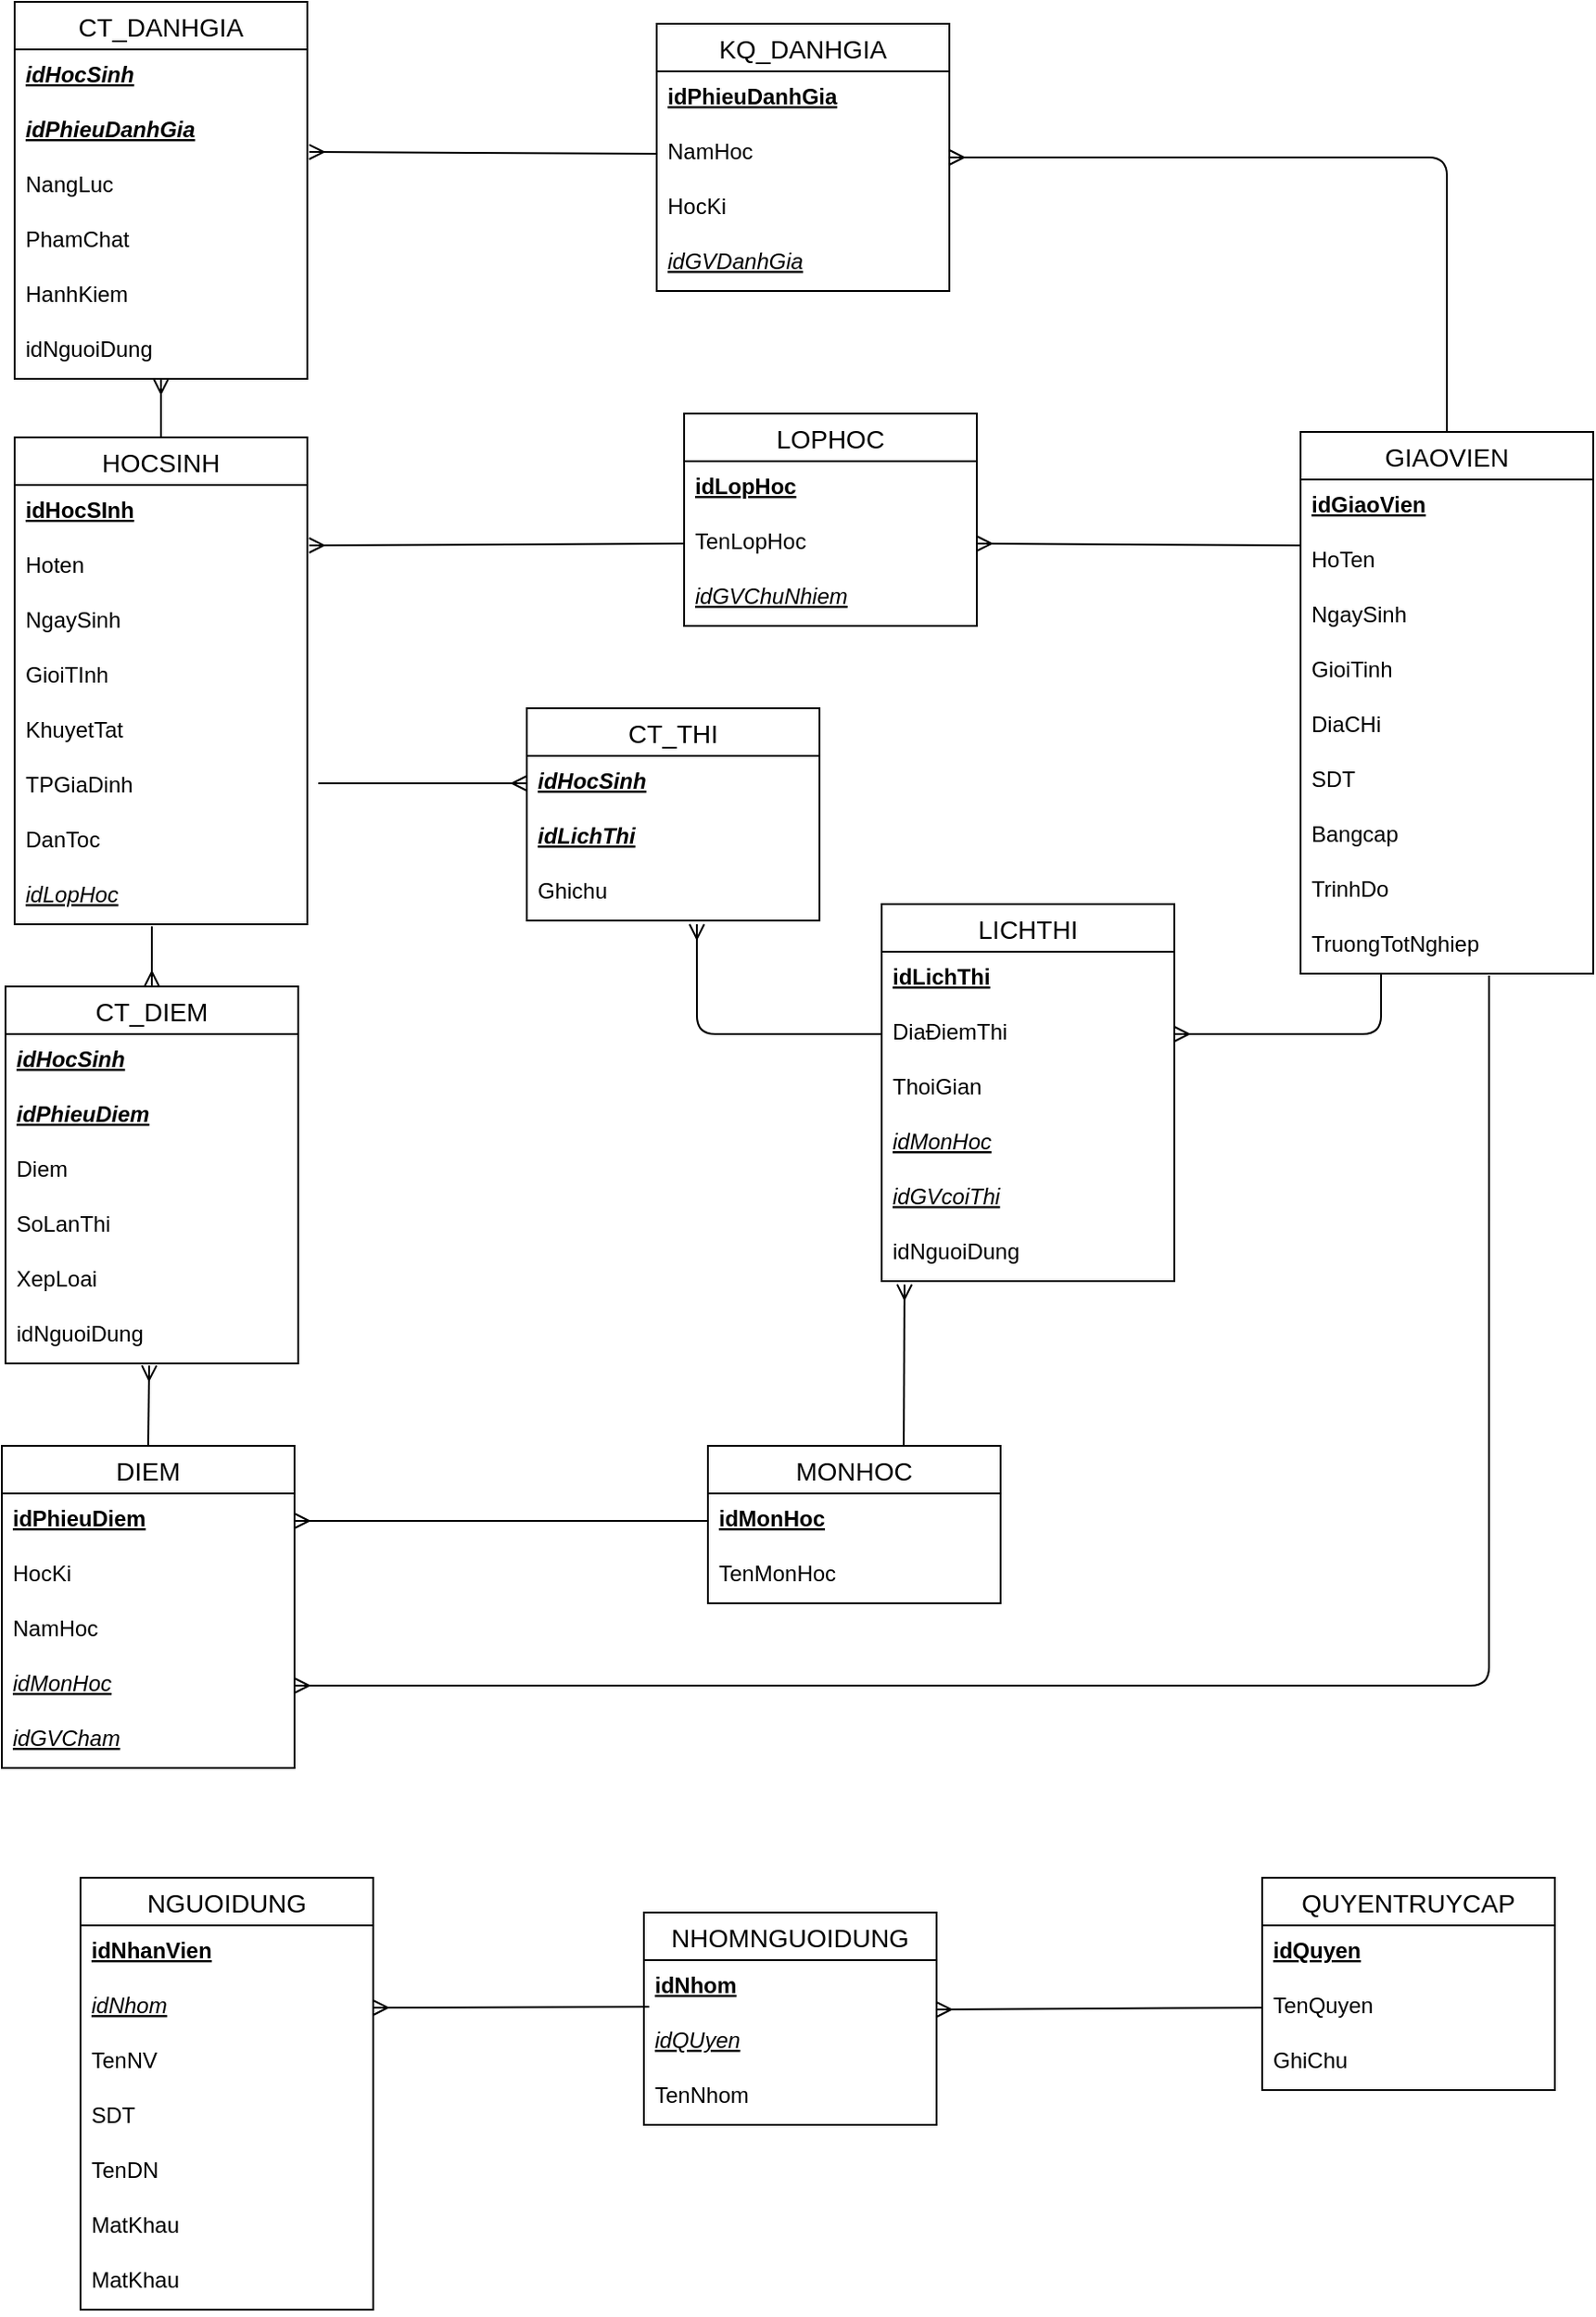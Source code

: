 <mxfile version="14.6.9" type="github">
  <diagram id="Y_9sGmnjUwK3PNuPOUKg" name="Page-1">
    <mxGraphModel dx="968" dy="539" grid="0" gridSize="10" guides="1" tooltips="1" connect="1" arrows="1" fold="1" page="1" pageScale="1" pageWidth="1100" pageHeight="1700" background="#ffffff" math="0" shadow="0">
      <root>
        <mxCell id="0" />
        <mxCell id="1" parent="0" />
        <mxCell id="aPo73RIebEHa1gepbamj-1" value="HOCSINH" style="swimlane;fontStyle=0;childLayout=stackLayout;horizontal=1;startSize=26;horizontalStack=0;resizeParent=1;resizeParentMax=0;resizeLast=0;collapsible=1;marginBottom=0;align=center;fontSize=14;" parent="1" vertex="1">
          <mxGeometry x="121" y="299" width="160" height="266" as="geometry" />
        </mxCell>
        <mxCell id="aPo73RIebEHa1gepbamj-2" value="idHocSInh" style="text;strokeColor=none;fillColor=none;spacingLeft=4;spacingRight=4;overflow=hidden;rotatable=0;points=[[0,0.5],[1,0.5]];portConstraint=eastwest;fontSize=12;fontStyle=5" parent="aPo73RIebEHa1gepbamj-1" vertex="1">
          <mxGeometry y="26" width="160" height="30" as="geometry" />
        </mxCell>
        <mxCell id="aPo73RIebEHa1gepbamj-3" value="Hoten" style="text;strokeColor=none;fillColor=none;spacingLeft=4;spacingRight=4;overflow=hidden;rotatable=0;points=[[0,0.5],[1,0.5]];portConstraint=eastwest;fontSize=12;" parent="aPo73RIebEHa1gepbamj-1" vertex="1">
          <mxGeometry y="56" width="160" height="30" as="geometry" />
        </mxCell>
        <mxCell id="aPo73RIebEHa1gepbamj-4" value="NgaySinh" style="text;strokeColor=none;fillColor=none;spacingLeft=4;spacingRight=4;overflow=hidden;rotatable=0;points=[[0,0.5],[1,0.5]];portConstraint=eastwest;fontSize=12;" parent="aPo73RIebEHa1gepbamj-1" vertex="1">
          <mxGeometry y="86" width="160" height="30" as="geometry" />
        </mxCell>
        <mxCell id="aPo73RIebEHa1gepbamj-5" value="GioiTInh" style="text;strokeColor=none;fillColor=none;spacingLeft=4;spacingRight=4;overflow=hidden;rotatable=0;points=[[0,0.5],[1,0.5]];portConstraint=eastwest;fontSize=12;" parent="aPo73RIebEHa1gepbamj-1" vertex="1">
          <mxGeometry y="116" width="160" height="30" as="geometry" />
        </mxCell>
        <mxCell id="aPo73RIebEHa1gepbamj-6" value="KhuyetTat" style="text;strokeColor=none;fillColor=none;spacingLeft=4;spacingRight=4;overflow=hidden;rotatable=0;points=[[0,0.5],[1,0.5]];portConstraint=eastwest;fontSize=12;" parent="aPo73RIebEHa1gepbamj-1" vertex="1">
          <mxGeometry y="146" width="160" height="30" as="geometry" />
        </mxCell>
        <mxCell id="aPo73RIebEHa1gepbamj-7" value="TPGiaDinh" style="text;strokeColor=none;fillColor=none;spacingLeft=4;spacingRight=4;overflow=hidden;rotatable=0;points=[[0,0.5],[1,0.5]];portConstraint=eastwest;fontSize=12;" parent="aPo73RIebEHa1gepbamj-1" vertex="1">
          <mxGeometry y="176" width="160" height="30" as="geometry" />
        </mxCell>
        <mxCell id="aPo73RIebEHa1gepbamj-8" value="DanToc" style="text;strokeColor=none;fillColor=none;spacingLeft=4;spacingRight=4;overflow=hidden;rotatable=0;points=[[0,0.5],[1,0.5]];portConstraint=eastwest;fontSize=12;" parent="aPo73RIebEHa1gepbamj-1" vertex="1">
          <mxGeometry y="206" width="160" height="30" as="geometry" />
        </mxCell>
        <mxCell id="aPo73RIebEHa1gepbamj-9" value="idLopHoc" style="text;strokeColor=none;fillColor=none;spacingLeft=4;spacingRight=4;overflow=hidden;rotatable=0;points=[[0,0.5],[1,0.5]];portConstraint=eastwest;fontSize=12;fontStyle=6" parent="aPo73RIebEHa1gepbamj-1" vertex="1">
          <mxGeometry y="236" width="160" height="30" as="geometry" />
        </mxCell>
        <mxCell id="aPo73RIebEHa1gepbamj-10" value="GIAOVIEN" style="swimlane;fontStyle=0;childLayout=stackLayout;horizontal=1;startSize=26;horizontalStack=0;resizeParent=1;resizeParentMax=0;resizeLast=0;collapsible=1;marginBottom=0;align=center;fontSize=14;" parent="1" vertex="1">
          <mxGeometry x="824" y="296" width="160" height="296" as="geometry" />
        </mxCell>
        <mxCell id="aPo73RIebEHa1gepbamj-11" value="idGiaoVien" style="text;strokeColor=none;fillColor=none;spacingLeft=4;spacingRight=4;overflow=hidden;rotatable=0;points=[[0,0.5],[1,0.5]];portConstraint=eastwest;fontSize=12;fontStyle=5" parent="aPo73RIebEHa1gepbamj-10" vertex="1">
          <mxGeometry y="26" width="160" height="30" as="geometry" />
        </mxCell>
        <mxCell id="aPo73RIebEHa1gepbamj-12" value="HoTen" style="text;strokeColor=none;fillColor=none;spacingLeft=4;spacingRight=4;overflow=hidden;rotatable=0;points=[[0,0.5],[1,0.5]];portConstraint=eastwest;fontSize=12;" parent="aPo73RIebEHa1gepbamj-10" vertex="1">
          <mxGeometry y="56" width="160" height="30" as="geometry" />
        </mxCell>
        <mxCell id="aPo73RIebEHa1gepbamj-13" value="NgaySinh" style="text;strokeColor=none;fillColor=none;spacingLeft=4;spacingRight=4;overflow=hidden;rotatable=0;points=[[0,0.5],[1,0.5]];portConstraint=eastwest;fontSize=12;" parent="aPo73RIebEHa1gepbamj-10" vertex="1">
          <mxGeometry y="86" width="160" height="30" as="geometry" />
        </mxCell>
        <mxCell id="aPo73RIebEHa1gepbamj-14" value="GioiTinh" style="text;strokeColor=none;fillColor=none;spacingLeft=4;spacingRight=4;overflow=hidden;rotatable=0;points=[[0,0.5],[1,0.5]];portConstraint=eastwest;fontSize=12;" parent="aPo73RIebEHa1gepbamj-10" vertex="1">
          <mxGeometry y="116" width="160" height="30" as="geometry" />
        </mxCell>
        <mxCell id="aPo73RIebEHa1gepbamj-15" value="DiaCHi" style="text;strokeColor=none;fillColor=none;spacingLeft=4;spacingRight=4;overflow=hidden;rotatable=0;points=[[0,0.5],[1,0.5]];portConstraint=eastwest;fontSize=12;" parent="aPo73RIebEHa1gepbamj-10" vertex="1">
          <mxGeometry y="146" width="160" height="30" as="geometry" />
        </mxCell>
        <mxCell id="aPo73RIebEHa1gepbamj-16" value="SDT" style="text;strokeColor=none;fillColor=none;spacingLeft=4;spacingRight=4;overflow=hidden;rotatable=0;points=[[0,0.5],[1,0.5]];portConstraint=eastwest;fontSize=12;" parent="aPo73RIebEHa1gepbamj-10" vertex="1">
          <mxGeometry y="176" width="160" height="30" as="geometry" />
        </mxCell>
        <mxCell id="aPo73RIebEHa1gepbamj-17" value="Bangcap" style="text;strokeColor=none;fillColor=none;spacingLeft=4;spacingRight=4;overflow=hidden;rotatable=0;points=[[0,0.5],[1,0.5]];portConstraint=eastwest;fontSize=12;" parent="aPo73RIebEHa1gepbamj-10" vertex="1">
          <mxGeometry y="206" width="160" height="30" as="geometry" />
        </mxCell>
        <mxCell id="aPo73RIebEHa1gepbamj-18" value="TrinhDo" style="text;strokeColor=none;fillColor=none;spacingLeft=4;spacingRight=4;overflow=hidden;rotatable=0;points=[[0,0.5],[1,0.5]];portConstraint=eastwest;fontSize=12;" parent="aPo73RIebEHa1gepbamj-10" vertex="1">
          <mxGeometry y="236" width="160" height="30" as="geometry" />
        </mxCell>
        <mxCell id="aPo73RIebEHa1gepbamj-19" value="TruongTotNghiep" style="text;strokeColor=none;fillColor=none;spacingLeft=4;spacingRight=4;overflow=hidden;rotatable=0;points=[[0,0.5],[1,0.5]];portConstraint=eastwest;fontSize=12;" parent="aPo73RIebEHa1gepbamj-10" vertex="1">
          <mxGeometry y="266" width="160" height="30" as="geometry" />
        </mxCell>
        <mxCell id="aPo73RIebEHa1gepbamj-20" value="LOPHOC" style="swimlane;fontStyle=0;childLayout=stackLayout;horizontal=1;startSize=26;horizontalStack=0;resizeParent=1;resizeParentMax=0;resizeLast=0;collapsible=1;marginBottom=0;align=center;fontSize=14;" parent="1" vertex="1">
          <mxGeometry x="487" y="286" width="160" height="116" as="geometry" />
        </mxCell>
        <mxCell id="aPo73RIebEHa1gepbamj-21" value="idLopHoc" style="text;strokeColor=none;fillColor=none;spacingLeft=4;spacingRight=4;overflow=hidden;rotatable=0;points=[[0,0.5],[1,0.5]];portConstraint=eastwest;fontSize=12;fontStyle=5" parent="aPo73RIebEHa1gepbamj-20" vertex="1">
          <mxGeometry y="26" width="160" height="30" as="geometry" />
        </mxCell>
        <mxCell id="aPo73RIebEHa1gepbamj-22" value="TenLopHoc" style="text;strokeColor=none;fillColor=none;spacingLeft=4;spacingRight=4;overflow=hidden;rotatable=0;points=[[0,0.5],[1,0.5]];portConstraint=eastwest;fontSize=12;" parent="aPo73RIebEHa1gepbamj-20" vertex="1">
          <mxGeometry y="56" width="160" height="30" as="geometry" />
        </mxCell>
        <mxCell id="aPo73RIebEHa1gepbamj-23" value="idGVChuNhiem" style="text;strokeColor=none;fillColor=none;spacingLeft=4;spacingRight=4;overflow=hidden;rotatable=0;points=[[0,0.5],[1,0.5]];portConstraint=eastwest;fontSize=12;fontStyle=6" parent="aPo73RIebEHa1gepbamj-20" vertex="1">
          <mxGeometry y="86" width="160" height="30" as="geometry" />
        </mxCell>
        <mxCell id="aPo73RIebEHa1gepbamj-24" value="MONHOC" style="swimlane;fontStyle=0;childLayout=stackLayout;horizontal=1;startSize=26;horizontalStack=0;resizeParent=1;resizeParentMax=0;resizeLast=0;collapsible=1;marginBottom=0;align=center;fontSize=14;" parent="1" vertex="1">
          <mxGeometry x="500" y="850" width="160" height="86" as="geometry" />
        </mxCell>
        <mxCell id="aPo73RIebEHa1gepbamj-25" value="idMonHoc" style="text;strokeColor=none;fillColor=none;spacingLeft=4;spacingRight=4;overflow=hidden;rotatable=0;points=[[0,0.5],[1,0.5]];portConstraint=eastwest;fontSize=12;fontStyle=5" parent="aPo73RIebEHa1gepbamj-24" vertex="1">
          <mxGeometry y="26" width="160" height="30" as="geometry" />
        </mxCell>
        <mxCell id="aPo73RIebEHa1gepbamj-26" value="TenMonHoc" style="text;strokeColor=none;fillColor=none;spacingLeft=4;spacingRight=4;overflow=hidden;rotatable=0;points=[[0,0.5],[1,0.5]];portConstraint=eastwest;fontSize=12;" parent="aPo73RIebEHa1gepbamj-24" vertex="1">
          <mxGeometry y="56" width="160" height="30" as="geometry" />
        </mxCell>
        <mxCell id="aPo73RIebEHa1gepbamj-27" value="LICHTHI" style="swimlane;fontStyle=0;childLayout=stackLayout;horizontal=1;startSize=26;horizontalStack=0;resizeParent=1;resizeParentMax=0;resizeLast=0;collapsible=1;marginBottom=0;align=center;fontSize=14;" parent="1" vertex="1">
          <mxGeometry x="595" y="554" width="160" height="206" as="geometry" />
        </mxCell>
        <mxCell id="aPo73RIebEHa1gepbamj-28" value="idLichThi" style="text;strokeColor=none;fillColor=none;spacingLeft=4;spacingRight=4;overflow=hidden;rotatable=0;points=[[0,0.5],[1,0.5]];portConstraint=eastwest;fontSize=12;fontStyle=5" parent="aPo73RIebEHa1gepbamj-27" vertex="1">
          <mxGeometry y="26" width="160" height="30" as="geometry" />
        </mxCell>
        <mxCell id="aPo73RIebEHa1gepbamj-29" value="DiaĐiemThi" style="text;strokeColor=none;fillColor=none;spacingLeft=4;spacingRight=4;overflow=hidden;rotatable=0;points=[[0,0.5],[1,0.5]];portConstraint=eastwest;fontSize=12;" parent="aPo73RIebEHa1gepbamj-27" vertex="1">
          <mxGeometry y="56" width="160" height="30" as="geometry" />
        </mxCell>
        <mxCell id="aPo73RIebEHa1gepbamj-30" value="ThoiGian" style="text;strokeColor=none;fillColor=none;spacingLeft=4;spacingRight=4;overflow=hidden;rotatable=0;points=[[0,0.5],[1,0.5]];portConstraint=eastwest;fontSize=12;" parent="aPo73RIebEHa1gepbamj-27" vertex="1">
          <mxGeometry y="86" width="160" height="30" as="geometry" />
        </mxCell>
        <mxCell id="aPo73RIebEHa1gepbamj-31" value="idMonHoc" style="text;strokeColor=none;fillColor=none;spacingLeft=4;spacingRight=4;overflow=hidden;rotatable=0;points=[[0,0.5],[1,0.5]];portConstraint=eastwest;fontSize=12;fontStyle=6" parent="aPo73RIebEHa1gepbamj-27" vertex="1">
          <mxGeometry y="116" width="160" height="30" as="geometry" />
        </mxCell>
        <mxCell id="zuZpVV2pVl9KCHaXkLN--3" value="idGVcoiThi" style="text;strokeColor=none;fillColor=none;spacingLeft=4;spacingRight=4;overflow=hidden;rotatable=0;points=[[0,0.5],[1,0.5]];portConstraint=eastwest;fontSize=12;fontStyle=6" parent="aPo73RIebEHa1gepbamj-27" vertex="1">
          <mxGeometry y="146" width="160" height="30" as="geometry" />
        </mxCell>
        <mxCell id="l4fPTAsZwV-GQ7E2Iz2A-3" value="idNguoiDung" style="text;strokeColor=none;fillColor=none;spacingLeft=4;spacingRight=4;overflow=hidden;rotatable=0;points=[[0,0.5],[1,0.5]];portConstraint=eastwest;fontSize=12;" parent="aPo73RIebEHa1gepbamj-27" vertex="1">
          <mxGeometry y="176" width="160" height="30" as="geometry" />
        </mxCell>
        <mxCell id="aPo73RIebEHa1gepbamj-35" value="CT_THI" style="swimlane;fontStyle=0;childLayout=stackLayout;horizontal=1;startSize=26;horizontalStack=0;resizeParent=1;resizeParentMax=0;resizeLast=0;collapsible=1;marginBottom=0;align=center;fontSize=14;" parent="1" vertex="1">
          <mxGeometry x="401" y="447" width="160" height="116" as="geometry" />
        </mxCell>
        <mxCell id="aPo73RIebEHa1gepbamj-36" value="idHocSinh" style="text;strokeColor=none;fillColor=none;spacingLeft=4;spacingRight=4;overflow=hidden;rotatable=0;points=[[0,0.5],[1,0.5]];portConstraint=eastwest;fontSize=12;fontStyle=7" parent="aPo73RIebEHa1gepbamj-35" vertex="1">
          <mxGeometry y="26" width="160" height="30" as="geometry" />
        </mxCell>
        <mxCell id="aPo73RIebEHa1gepbamj-37" value="idLichThi" style="text;strokeColor=none;fillColor=none;spacingLeft=4;spacingRight=4;overflow=hidden;rotatable=0;points=[[0,0.5],[1,0.5]];portConstraint=eastwest;fontSize=12;fontStyle=7" parent="aPo73RIebEHa1gepbamj-35" vertex="1">
          <mxGeometry y="56" width="160" height="30" as="geometry" />
        </mxCell>
        <mxCell id="zuZpVV2pVl9KCHaXkLN--1" value="Ghichu" style="text;strokeColor=none;fillColor=none;spacingLeft=4;spacingRight=4;overflow=hidden;rotatable=0;points=[[0,0.5],[1,0.5]];portConstraint=eastwest;fontSize=12;fontStyle=0" parent="aPo73RIebEHa1gepbamj-35" vertex="1">
          <mxGeometry y="86" width="160" height="30" as="geometry" />
        </mxCell>
        <mxCell id="aPo73RIebEHa1gepbamj-38" value="DIEM" style="swimlane;fontStyle=0;childLayout=stackLayout;horizontal=1;startSize=26;horizontalStack=0;resizeParent=1;resizeParentMax=0;resizeLast=0;collapsible=1;marginBottom=0;align=center;fontSize=14;" parent="1" vertex="1">
          <mxGeometry x="114" y="850" width="160" height="176" as="geometry" />
        </mxCell>
        <mxCell id="aPo73RIebEHa1gepbamj-39" value="idPhieuDiem" style="text;strokeColor=none;fillColor=none;spacingLeft=4;spacingRight=4;overflow=hidden;rotatable=0;points=[[0,0.5],[1,0.5]];portConstraint=eastwest;fontSize=12;fontStyle=5" parent="aPo73RIebEHa1gepbamj-38" vertex="1">
          <mxGeometry y="26" width="160" height="30" as="geometry" />
        </mxCell>
        <mxCell id="aPo73RIebEHa1gepbamj-40" value="HocKi" style="text;strokeColor=none;fillColor=none;spacingLeft=4;spacingRight=4;overflow=hidden;rotatable=0;points=[[0,0.5],[1,0.5]];portConstraint=eastwest;fontSize=12;" parent="aPo73RIebEHa1gepbamj-38" vertex="1">
          <mxGeometry y="56" width="160" height="30" as="geometry" />
        </mxCell>
        <mxCell id="aPo73RIebEHa1gepbamj-41" value="NamHoc" style="text;strokeColor=none;fillColor=none;spacingLeft=4;spacingRight=4;overflow=hidden;rotatable=0;points=[[0,0.5],[1,0.5]];portConstraint=eastwest;fontSize=12;" parent="aPo73RIebEHa1gepbamj-38" vertex="1">
          <mxGeometry y="86" width="160" height="30" as="geometry" />
        </mxCell>
        <mxCell id="aPo73RIebEHa1gepbamj-42" value="idMonHoc" style="text;strokeColor=none;fillColor=none;spacingLeft=4;spacingRight=4;overflow=hidden;rotatable=0;points=[[0,0.5],[1,0.5]];portConstraint=eastwest;fontSize=12;fontStyle=6" parent="aPo73RIebEHa1gepbamj-38" vertex="1">
          <mxGeometry y="116" width="160" height="30" as="geometry" />
        </mxCell>
        <mxCell id="aPo73RIebEHa1gepbamj-43" value="idGVCham" style="text;strokeColor=none;fillColor=none;spacingLeft=4;spacingRight=4;overflow=hidden;rotatable=0;points=[[0,0.5],[1,0.5]];portConstraint=eastwest;fontSize=12;fontStyle=6" parent="aPo73RIebEHa1gepbamj-38" vertex="1">
          <mxGeometry y="146" width="160" height="30" as="geometry" />
        </mxCell>
        <mxCell id="aPo73RIebEHa1gepbamj-44" value="CT_DIEM" style="swimlane;fontStyle=0;childLayout=stackLayout;horizontal=1;startSize=26;horizontalStack=0;resizeParent=1;resizeParentMax=0;resizeLast=0;collapsible=1;marginBottom=0;align=center;fontSize=14;" parent="1" vertex="1">
          <mxGeometry x="116" y="599" width="160" height="206" as="geometry" />
        </mxCell>
        <mxCell id="aPo73RIebEHa1gepbamj-45" value="idHocSinh" style="text;strokeColor=none;fillColor=none;spacingLeft=4;spacingRight=4;overflow=hidden;rotatable=0;points=[[0,0.5],[1,0.5]];portConstraint=eastwest;fontSize=12;fontStyle=7" parent="aPo73RIebEHa1gepbamj-44" vertex="1">
          <mxGeometry y="26" width="160" height="30" as="geometry" />
        </mxCell>
        <mxCell id="aPo73RIebEHa1gepbamj-46" value="idPhieuDiem" style="text;strokeColor=none;fillColor=none;spacingLeft=4;spacingRight=4;overflow=hidden;rotatable=0;points=[[0,0.5],[1,0.5]];portConstraint=eastwest;fontSize=12;fontStyle=7" parent="aPo73RIebEHa1gepbamj-44" vertex="1">
          <mxGeometry y="56" width="160" height="30" as="geometry" />
        </mxCell>
        <mxCell id="aPo73RIebEHa1gepbamj-47" value="Diem" style="text;strokeColor=none;fillColor=none;spacingLeft=4;spacingRight=4;overflow=hidden;rotatable=0;points=[[0,0.5],[1,0.5]];portConstraint=eastwest;fontSize=12;" parent="aPo73RIebEHa1gepbamj-44" vertex="1">
          <mxGeometry y="86" width="160" height="30" as="geometry" />
        </mxCell>
        <mxCell id="aPo73RIebEHa1gepbamj-48" value="SoLanThi" style="text;strokeColor=none;fillColor=none;spacingLeft=4;spacingRight=4;overflow=hidden;rotatable=0;points=[[0,0.5],[1,0.5]];portConstraint=eastwest;fontSize=12;" parent="aPo73RIebEHa1gepbamj-44" vertex="1">
          <mxGeometry y="116" width="160" height="30" as="geometry" />
        </mxCell>
        <mxCell id="Izz3kzebfLetBYgjtnLg-2" value="XepLoai" style="text;strokeColor=none;fillColor=none;spacingLeft=4;spacingRight=4;overflow=hidden;rotatable=0;points=[[0,0.5],[1,0.5]];portConstraint=eastwest;fontSize=12;" vertex="1" parent="aPo73RIebEHa1gepbamj-44">
          <mxGeometry y="146" width="160" height="30" as="geometry" />
        </mxCell>
        <mxCell id="l4fPTAsZwV-GQ7E2Iz2A-2" value="idNguoiDung" style="text;strokeColor=none;fillColor=none;spacingLeft=4;spacingRight=4;overflow=hidden;rotatable=0;points=[[0,0.5],[1,0.5]];portConstraint=eastwest;fontSize=12;" parent="aPo73RIebEHa1gepbamj-44" vertex="1">
          <mxGeometry y="176" width="160" height="30" as="geometry" />
        </mxCell>
        <mxCell id="aPo73RIebEHa1gepbamj-49" value="KQ_DANHGIA" style="swimlane;fontStyle=0;childLayout=stackLayout;horizontal=1;startSize=26;horizontalStack=0;resizeParent=1;resizeParentMax=0;resizeLast=0;collapsible=1;marginBottom=0;align=center;fontSize=14;" parent="1" vertex="1">
          <mxGeometry x="472" y="73" width="160" height="146" as="geometry" />
        </mxCell>
        <mxCell id="aPo73RIebEHa1gepbamj-50" value="idPhieuDanhGia" style="text;strokeColor=none;fillColor=none;spacingLeft=4;spacingRight=4;overflow=hidden;rotatable=0;points=[[0,0.5],[1,0.5]];portConstraint=eastwest;fontSize=12;fontStyle=5" parent="aPo73RIebEHa1gepbamj-49" vertex="1">
          <mxGeometry y="26" width="160" height="30" as="geometry" />
        </mxCell>
        <mxCell id="aPo73RIebEHa1gepbamj-51" value="NamHoc" style="text;strokeColor=none;fillColor=none;spacingLeft=4;spacingRight=4;overflow=hidden;rotatable=0;points=[[0,0.5],[1,0.5]];portConstraint=eastwest;fontSize=12;" parent="aPo73RIebEHa1gepbamj-49" vertex="1">
          <mxGeometry y="56" width="160" height="30" as="geometry" />
        </mxCell>
        <mxCell id="aPo73RIebEHa1gepbamj-52" value="HocKi" style="text;strokeColor=none;fillColor=none;spacingLeft=4;spacingRight=4;overflow=hidden;rotatable=0;points=[[0,0.5],[1,0.5]];portConstraint=eastwest;fontSize=12;" parent="aPo73RIebEHa1gepbamj-49" vertex="1">
          <mxGeometry y="86" width="160" height="30" as="geometry" />
        </mxCell>
        <mxCell id="aPo73RIebEHa1gepbamj-53" value="idGVDanhGia" style="text;strokeColor=none;fillColor=none;spacingLeft=4;spacingRight=4;overflow=hidden;rotatable=0;points=[[0,0.5],[1,0.5]];portConstraint=eastwest;fontSize=12;fontStyle=6" parent="aPo73RIebEHa1gepbamj-49" vertex="1">
          <mxGeometry y="116" width="160" height="30" as="geometry" />
        </mxCell>
        <mxCell id="aPo73RIebEHa1gepbamj-54" value="CT_DANHGIA" style="swimlane;fontStyle=0;childLayout=stackLayout;horizontal=1;startSize=26;horizontalStack=0;resizeParent=1;resizeParentMax=0;resizeLast=0;collapsible=1;marginBottom=0;align=center;fontSize=14;" parent="1" vertex="1">
          <mxGeometry x="121" y="61" width="160" height="206" as="geometry" />
        </mxCell>
        <mxCell id="aPo73RIebEHa1gepbamj-55" value="idHocSinh" style="text;strokeColor=none;fillColor=none;spacingLeft=4;spacingRight=4;overflow=hidden;rotatable=0;points=[[0,0.5],[1,0.5]];portConstraint=eastwest;fontSize=12;fontStyle=7" parent="aPo73RIebEHa1gepbamj-54" vertex="1">
          <mxGeometry y="26" width="160" height="30" as="geometry" />
        </mxCell>
        <mxCell id="aPo73RIebEHa1gepbamj-56" value="idPhieuDanhGia" style="text;strokeColor=none;fillColor=none;spacingLeft=4;spacingRight=4;overflow=hidden;rotatable=0;points=[[0,0.5],[1,0.5]];portConstraint=eastwest;fontSize=12;fontStyle=7" parent="aPo73RIebEHa1gepbamj-54" vertex="1">
          <mxGeometry y="56" width="160" height="30" as="geometry" />
        </mxCell>
        <mxCell id="aPo73RIebEHa1gepbamj-57" value="NangLuc" style="text;strokeColor=none;fillColor=none;spacingLeft=4;spacingRight=4;overflow=hidden;rotatable=0;points=[[0,0.5],[1,0.5]];portConstraint=eastwest;fontSize=12;" parent="aPo73RIebEHa1gepbamj-54" vertex="1">
          <mxGeometry y="86" width="160" height="30" as="geometry" />
        </mxCell>
        <mxCell id="aPo73RIebEHa1gepbamj-58" value="PhamChat" style="text;strokeColor=none;fillColor=none;spacingLeft=4;spacingRight=4;overflow=hidden;rotatable=0;points=[[0,0.5],[1,0.5]];portConstraint=eastwest;fontSize=12;" parent="aPo73RIebEHa1gepbamj-54" vertex="1">
          <mxGeometry y="116" width="160" height="30" as="geometry" />
        </mxCell>
        <mxCell id="Izz3kzebfLetBYgjtnLg-1" value="HanhKiem" style="text;strokeColor=none;fillColor=none;spacingLeft=4;spacingRight=4;overflow=hidden;rotatable=0;points=[[0,0.5],[1,0.5]];portConstraint=eastwest;fontSize=12;" vertex="1" parent="aPo73RIebEHa1gepbamj-54">
          <mxGeometry y="146" width="160" height="30" as="geometry" />
        </mxCell>
        <mxCell id="l4fPTAsZwV-GQ7E2Iz2A-1" value="idNguoiDung" style="text;strokeColor=none;fillColor=none;spacingLeft=4;spacingRight=4;overflow=hidden;rotatable=0;points=[[0,0.5],[1,0.5]];portConstraint=eastwest;fontSize=12;" parent="aPo73RIebEHa1gepbamj-54" vertex="1">
          <mxGeometry y="176" width="160" height="30" as="geometry" />
        </mxCell>
        <mxCell id="aPo73RIebEHa1gepbamj-59" value="" style="fontSize=12;html=1;endArrow=ERmany;exitX=0.5;exitY=0;exitDx=0;exitDy=0;entryX=1;entryY=0.5;entryDx=0;entryDy=0;" parent="1" source="aPo73RIebEHa1gepbamj-10" target="aPo73RIebEHa1gepbamj-49" edge="1">
          <mxGeometry width="100" height="100" relative="1" as="geometry">
            <mxPoint x="972" y="273" as="sourcePoint" />
            <mxPoint x="734.04" y="155" as="targetPoint" />
            <Array as="points">
              <mxPoint x="904" y="146" />
            </Array>
          </mxGeometry>
        </mxCell>
        <mxCell id="aPo73RIebEHa1gepbamj-60" value="" style="fontSize=12;html=1;endArrow=ERmany;exitX=0;exitY=0.5;exitDx=0;exitDy=0;entryX=1.006;entryY=-0.133;entryDx=0;entryDy=0;entryPerimeter=0;" parent="1" source="aPo73RIebEHa1gepbamj-51" target="aPo73RIebEHa1gepbamj-57" edge="1">
          <mxGeometry width="100" height="100" relative="1" as="geometry">
            <mxPoint x="508" y="693" as="sourcePoint" />
            <mxPoint x="270.04" y="575" as="targetPoint" />
            <Array as="points" />
          </mxGeometry>
        </mxCell>
        <mxCell id="aPo73RIebEHa1gepbamj-61" value="" style="fontSize=12;html=1;endArrow=ERmany;exitX=0.5;exitY=0;exitDx=0;exitDy=0;entryX=0.5;entryY=1;entryDx=0;entryDy=0;" parent="1" source="aPo73RIebEHa1gepbamj-1" target="aPo73RIebEHa1gepbamj-54" edge="1">
          <mxGeometry width="100" height="100" relative="1" as="geometry">
            <mxPoint x="482" y="154" as="sourcePoint" />
            <mxPoint x="284.96" y="155.01" as="targetPoint" />
            <Array as="points" />
          </mxGeometry>
        </mxCell>
        <mxCell id="aPo73RIebEHa1gepbamj-62" value="" style="fontSize=12;html=1;endArrow=ERmany;exitX=0.469;exitY=1.038;exitDx=0;exitDy=0;entryX=0.5;entryY=0;entryDx=0;entryDy=0;exitPerimeter=0;" parent="1" source="aPo73RIebEHa1gepbamj-9" target="aPo73RIebEHa1gepbamj-44" edge="1">
          <mxGeometry width="100" height="100" relative="1" as="geometry">
            <mxPoint x="482" y="154" as="sourcePoint" />
            <mxPoint x="291.96" y="153.01" as="targetPoint" />
            <Array as="points" />
          </mxGeometry>
        </mxCell>
        <mxCell id="aPo73RIebEHa1gepbamj-63" value="" style="fontSize=12;html=1;endArrow=ERmany;exitX=0.5;exitY=0;exitDx=0;exitDy=0;entryX=0.491;entryY=1.038;entryDx=0;entryDy=0;entryPerimeter=0;" parent="1" source="aPo73RIebEHa1gepbamj-38" target="l4fPTAsZwV-GQ7E2Iz2A-2" edge="1">
          <mxGeometry width="100" height="100" relative="1" as="geometry">
            <mxPoint x="203.96" y="578" as="sourcePoint" />
            <mxPoint x="184" y="625" as="targetPoint" />
            <Array as="points" />
          </mxGeometry>
        </mxCell>
        <mxCell id="aPo73RIebEHa1gepbamj-64" value="" style="fontSize=12;html=1;endArrow=ERmany;exitX=0.644;exitY=1.033;exitDx=0;exitDy=0;entryX=1;entryY=0.5;entryDx=0;entryDy=0;exitPerimeter=0;" parent="1" source="aPo73RIebEHa1gepbamj-19" target="aPo73RIebEHa1gepbamj-42" edge="1">
          <mxGeometry width="100" height="100" relative="1" as="geometry">
            <mxPoint x="206" y="819" as="sourcePoint" />
            <mxPoint x="204.08" y="775" as="targetPoint" />
            <Array as="points">
              <mxPoint x="927" y="981" />
            </Array>
          </mxGeometry>
        </mxCell>
        <mxCell id="aPo73RIebEHa1gepbamj-65" value="" style="fontSize=12;html=1;endArrow=ERmany;exitX=0;exitY=0.5;exitDx=0;exitDy=0;entryX=1;entryY=0.5;entryDx=0;entryDy=0;" parent="1" source="aPo73RIebEHa1gepbamj-25" target="aPo73RIebEHa1gepbamj-39" edge="1">
          <mxGeometry width="100" height="100" relative="1" as="geometry">
            <mxPoint x="206" y="819" as="sourcePoint" />
            <mxPoint x="204.08" y="775" as="targetPoint" />
            <Array as="points" />
          </mxGeometry>
        </mxCell>
        <mxCell id="aPo73RIebEHa1gepbamj-66" value="" style="fontSize=12;html=1;endArrow=ERmany;exitX=0.669;exitY=0;exitDx=0;exitDy=0;exitPerimeter=0;entryX=0.078;entryY=1.062;entryDx=0;entryDy=0;entryPerimeter=0;" parent="1" source="aPo73RIebEHa1gepbamj-24" target="l4fPTAsZwV-GQ7E2Iz2A-3" edge="1">
          <mxGeometry width="100" height="100" relative="1" as="geometry">
            <mxPoint x="505" y="980" as="sourcePoint" />
            <mxPoint x="607" y="731" as="targetPoint" />
            <Array as="points" />
          </mxGeometry>
        </mxCell>
        <mxCell id="aPo73RIebEHa1gepbamj-67" value="" style="fontSize=12;html=1;endArrow=ERmany;exitX=0;exitY=0.2;exitDx=0;exitDy=0;entryX=1;entryY=0.5;entryDx=0;entryDy=0;exitPerimeter=0;" parent="1" source="aPo73RIebEHa1gepbamj-12" target="aPo73RIebEHa1gepbamj-22" edge="1">
          <mxGeometry width="100" height="100" relative="1" as="geometry">
            <mxPoint x="205.08" y="577.01" as="sourcePoint" />
            <mxPoint x="206" y="629" as="targetPoint" />
            <Array as="points" />
          </mxGeometry>
        </mxCell>
        <mxCell id="aPo73RIebEHa1gepbamj-68" value="" style="fontSize=12;html=1;endArrow=ERmany;exitX=0;exitY=0.5;exitDx=0;exitDy=0;entryX=1.006;entryY=0.1;entryDx=0;entryDy=0;entryPerimeter=0;" parent="1" source="aPo73RIebEHa1gepbamj-22" target="aPo73RIebEHa1gepbamj-3" edge="1">
          <mxGeometry width="100" height="100" relative="1" as="geometry">
            <mxPoint x="834" y="368" as="sourcePoint" />
            <mxPoint x="654" y="366" as="targetPoint" />
            <Array as="points" />
          </mxGeometry>
        </mxCell>
        <mxCell id="aPo73RIebEHa1gepbamj-69" value="" style="fontSize=12;html=1;endArrow=ERmany;entryX=0;entryY=0.5;entryDx=0;entryDy=0;" parent="1" target="aPo73RIebEHa1gepbamj-36" edge="1">
          <mxGeometry width="100" height="100" relative="1" as="geometry">
            <mxPoint x="287" y="488" as="sourcePoint" />
            <mxPoint x="291.96" y="368" as="targetPoint" />
            <Array as="points" />
          </mxGeometry>
        </mxCell>
        <mxCell id="aPo73RIebEHa1gepbamj-70" value="" style="fontSize=12;html=1;endArrow=ERmany;exitX=0;exitY=0.5;exitDx=0;exitDy=0;entryX=0.581;entryY=1.067;entryDx=0;entryDy=0;entryPerimeter=0;" parent="1" source="aPo73RIebEHa1gepbamj-29" target="zuZpVV2pVl9KCHaXkLN--1" edge="1">
          <mxGeometry width="100" height="100" relative="1" as="geometry">
            <mxPoint x="507" y="377" as="sourcePoint" />
            <mxPoint x="301.96" y="378" as="targetPoint" />
            <Array as="points">
              <mxPoint x="494" y="625" />
            </Array>
          </mxGeometry>
        </mxCell>
        <mxCell id="zuZpVV2pVl9KCHaXkLN--2" value="" style="fontSize=12;html=1;endArrow=ERmany;entryX=1;entryY=0.5;entryDx=0;entryDy=0;exitX=0.275;exitY=1;exitDx=0;exitDy=0;exitPerimeter=0;" parent="1" source="aPo73RIebEHa1gepbamj-19" target="aPo73RIebEHa1gepbamj-29" edge="1">
          <mxGeometry width="100" height="100" relative="1" as="geometry">
            <mxPoint x="617.04" y="819" as="sourcePoint" />
            <mxPoint x="617" y="751.99" as="targetPoint" />
            <Array as="points">
              <mxPoint x="868" y="625" />
            </Array>
          </mxGeometry>
        </mxCell>
        <mxCell id="l4fPTAsZwV-GQ7E2Iz2A-4" value="NGUOIDUNG" style="swimlane;fontStyle=0;childLayout=stackLayout;horizontal=1;startSize=26;horizontalStack=0;resizeParent=1;resizeParentMax=0;resizeLast=0;collapsible=1;marginBottom=0;align=center;fontSize=14;" parent="1" vertex="1">
          <mxGeometry x="157" y="1086" width="160" height="236" as="geometry" />
        </mxCell>
        <mxCell id="l4fPTAsZwV-GQ7E2Iz2A-5" value="idNhanVien" style="text;strokeColor=none;fillColor=none;spacingLeft=4;spacingRight=4;overflow=hidden;rotatable=0;points=[[0,0.5],[1,0.5]];portConstraint=eastwest;fontSize=12;fontStyle=5" parent="l4fPTAsZwV-GQ7E2Iz2A-4" vertex="1">
          <mxGeometry y="26" width="160" height="30" as="geometry" />
        </mxCell>
        <mxCell id="l4fPTAsZwV-GQ7E2Iz2A-6" value="idNhom" style="text;strokeColor=none;fillColor=none;spacingLeft=4;spacingRight=4;overflow=hidden;rotatable=0;points=[[0,0.5],[1,0.5]];portConstraint=eastwest;fontSize=12;fontStyle=6" parent="l4fPTAsZwV-GQ7E2Iz2A-4" vertex="1">
          <mxGeometry y="56" width="160" height="30" as="geometry" />
        </mxCell>
        <mxCell id="l4fPTAsZwV-GQ7E2Iz2A-7" value="TenNV" style="text;strokeColor=none;fillColor=none;spacingLeft=4;spacingRight=4;overflow=hidden;rotatable=0;points=[[0,0.5],[1,0.5]];portConstraint=eastwest;fontSize=12;" parent="l4fPTAsZwV-GQ7E2Iz2A-4" vertex="1">
          <mxGeometry y="86" width="160" height="30" as="geometry" />
        </mxCell>
        <mxCell id="l4fPTAsZwV-GQ7E2Iz2A-22" value="SDT" style="text;strokeColor=none;fillColor=none;spacingLeft=4;spacingRight=4;overflow=hidden;rotatable=0;points=[[0,0.5],[1,0.5]];portConstraint=eastwest;fontSize=12;" parent="l4fPTAsZwV-GQ7E2Iz2A-4" vertex="1">
          <mxGeometry y="116" width="160" height="30" as="geometry" />
        </mxCell>
        <mxCell id="l4fPTAsZwV-GQ7E2Iz2A-23" value="TenDN" style="text;strokeColor=none;fillColor=none;spacingLeft=4;spacingRight=4;overflow=hidden;rotatable=0;points=[[0,0.5],[1,0.5]];portConstraint=eastwest;fontSize=12;" parent="l4fPTAsZwV-GQ7E2Iz2A-4" vertex="1">
          <mxGeometry y="146" width="160" height="30" as="geometry" />
        </mxCell>
        <mxCell id="l4fPTAsZwV-GQ7E2Iz2A-24" value="MatKhau" style="text;strokeColor=none;fillColor=none;spacingLeft=4;spacingRight=4;overflow=hidden;rotatable=0;points=[[0,0.5],[1,0.5]];portConstraint=eastwest;fontSize=12;" parent="l4fPTAsZwV-GQ7E2Iz2A-4" vertex="1">
          <mxGeometry y="176" width="160" height="30" as="geometry" />
        </mxCell>
        <mxCell id="l4fPTAsZwV-GQ7E2Iz2A-25" value="MatKhau" style="text;strokeColor=none;fillColor=none;spacingLeft=4;spacingRight=4;overflow=hidden;rotatable=0;points=[[0,0.5],[1,0.5]];portConstraint=eastwest;fontSize=12;" parent="l4fPTAsZwV-GQ7E2Iz2A-4" vertex="1">
          <mxGeometry y="206" width="160" height="30" as="geometry" />
        </mxCell>
        <mxCell id="l4fPTAsZwV-GQ7E2Iz2A-10" value="NHOMNGUOIDUNG" style="swimlane;fontStyle=0;childLayout=stackLayout;horizontal=1;startSize=26;horizontalStack=0;resizeParent=1;resizeParentMax=0;resizeLast=0;collapsible=1;marginBottom=0;align=center;fontSize=14;" parent="1" vertex="1">
          <mxGeometry x="465" y="1105" width="160" height="116" as="geometry" />
        </mxCell>
        <mxCell id="l4fPTAsZwV-GQ7E2Iz2A-11" value="idNhom" style="text;strokeColor=none;fillColor=none;spacingLeft=4;spacingRight=4;overflow=hidden;rotatable=0;points=[[0,0.5],[1,0.5]];portConstraint=eastwest;fontSize=12;fontStyle=5" parent="l4fPTAsZwV-GQ7E2Iz2A-10" vertex="1">
          <mxGeometry y="26" width="160" height="30" as="geometry" />
        </mxCell>
        <mxCell id="l4fPTAsZwV-GQ7E2Iz2A-14" value="idQUyen" style="text;strokeColor=none;fillColor=none;spacingLeft=4;spacingRight=4;overflow=hidden;rotatable=0;points=[[0,0.5],[1,0.5]];portConstraint=eastwest;fontSize=12;fontStyle=6" parent="l4fPTAsZwV-GQ7E2Iz2A-10" vertex="1">
          <mxGeometry y="56" width="160" height="30" as="geometry" />
        </mxCell>
        <mxCell id="l4fPTAsZwV-GQ7E2Iz2A-12" value="TenNhom" style="text;strokeColor=none;fillColor=none;spacingLeft=4;spacingRight=4;overflow=hidden;rotatable=0;points=[[0,0.5],[1,0.5]];portConstraint=eastwest;fontSize=12;" parent="l4fPTAsZwV-GQ7E2Iz2A-10" vertex="1">
          <mxGeometry y="86" width="160" height="30" as="geometry" />
        </mxCell>
        <mxCell id="l4fPTAsZwV-GQ7E2Iz2A-16" value="QUYENTRUYCAP" style="swimlane;fontStyle=0;childLayout=stackLayout;horizontal=1;startSize=26;horizontalStack=0;resizeParent=1;resizeParentMax=0;resizeLast=0;collapsible=1;marginBottom=0;align=center;fontSize=14;" parent="1" vertex="1">
          <mxGeometry x="803" y="1086" width="160" height="116" as="geometry" />
        </mxCell>
        <mxCell id="l4fPTAsZwV-GQ7E2Iz2A-17" value="idQuyen" style="text;strokeColor=none;fillColor=none;spacingLeft=4;spacingRight=4;overflow=hidden;rotatable=0;points=[[0,0.5],[1,0.5]];portConstraint=eastwest;fontSize=12;fontStyle=5" parent="l4fPTAsZwV-GQ7E2Iz2A-16" vertex="1">
          <mxGeometry y="26" width="160" height="30" as="geometry" />
        </mxCell>
        <mxCell id="l4fPTAsZwV-GQ7E2Iz2A-18" value="TenQuyen" style="text;strokeColor=none;fillColor=none;spacingLeft=4;spacingRight=4;overflow=hidden;rotatable=0;points=[[0,0.5],[1,0.5]];portConstraint=eastwest;fontSize=12;" parent="l4fPTAsZwV-GQ7E2Iz2A-16" vertex="1">
          <mxGeometry y="56" width="160" height="30" as="geometry" />
        </mxCell>
        <mxCell id="l4fPTAsZwV-GQ7E2Iz2A-19" value="GhiChu" style="text;strokeColor=none;fillColor=none;spacingLeft=4;spacingRight=4;overflow=hidden;rotatable=0;points=[[0,0.5],[1,0.5]];portConstraint=eastwest;fontSize=12;" parent="l4fPTAsZwV-GQ7E2Iz2A-16" vertex="1">
          <mxGeometry y="86" width="160" height="30" as="geometry" />
        </mxCell>
        <mxCell id="l4fPTAsZwV-GQ7E2Iz2A-26" value="" style="fontSize=12;html=1;endArrow=ERmany;exitX=0.018;exitY=-0.148;exitDx=0;exitDy=0;entryX=1;entryY=0.5;entryDx=0;entryDy=0;exitPerimeter=0;" parent="1" source="l4fPTAsZwV-GQ7E2Iz2A-14" target="l4fPTAsZwV-GQ7E2Iz2A-6" edge="1">
          <mxGeometry width="100" height="100" relative="1" as="geometry">
            <mxPoint x="541" y="1156.0" as="sourcePoint" />
            <mxPoint x="317" y="1156.0" as="targetPoint" />
            <Array as="points" />
          </mxGeometry>
        </mxCell>
        <mxCell id="l4fPTAsZwV-GQ7E2Iz2A-27" value="" style="fontSize=12;html=1;endArrow=ERmany;exitX=0;exitY=0.5;exitDx=0;exitDy=0;entryX=1;entryY=-0.1;entryDx=0;entryDy=0;entryPerimeter=0;" parent="1" source="l4fPTAsZwV-GQ7E2Iz2A-18" target="l4fPTAsZwV-GQ7E2Iz2A-14" edge="1">
          <mxGeometry width="100" height="100" relative="1" as="geometry">
            <mxPoint x="478.88" y="1147.56" as="sourcePoint" />
            <mxPoint x="327.0" y="1137" as="targetPoint" />
            <Array as="points" />
          </mxGeometry>
        </mxCell>
      </root>
    </mxGraphModel>
  </diagram>
</mxfile>
